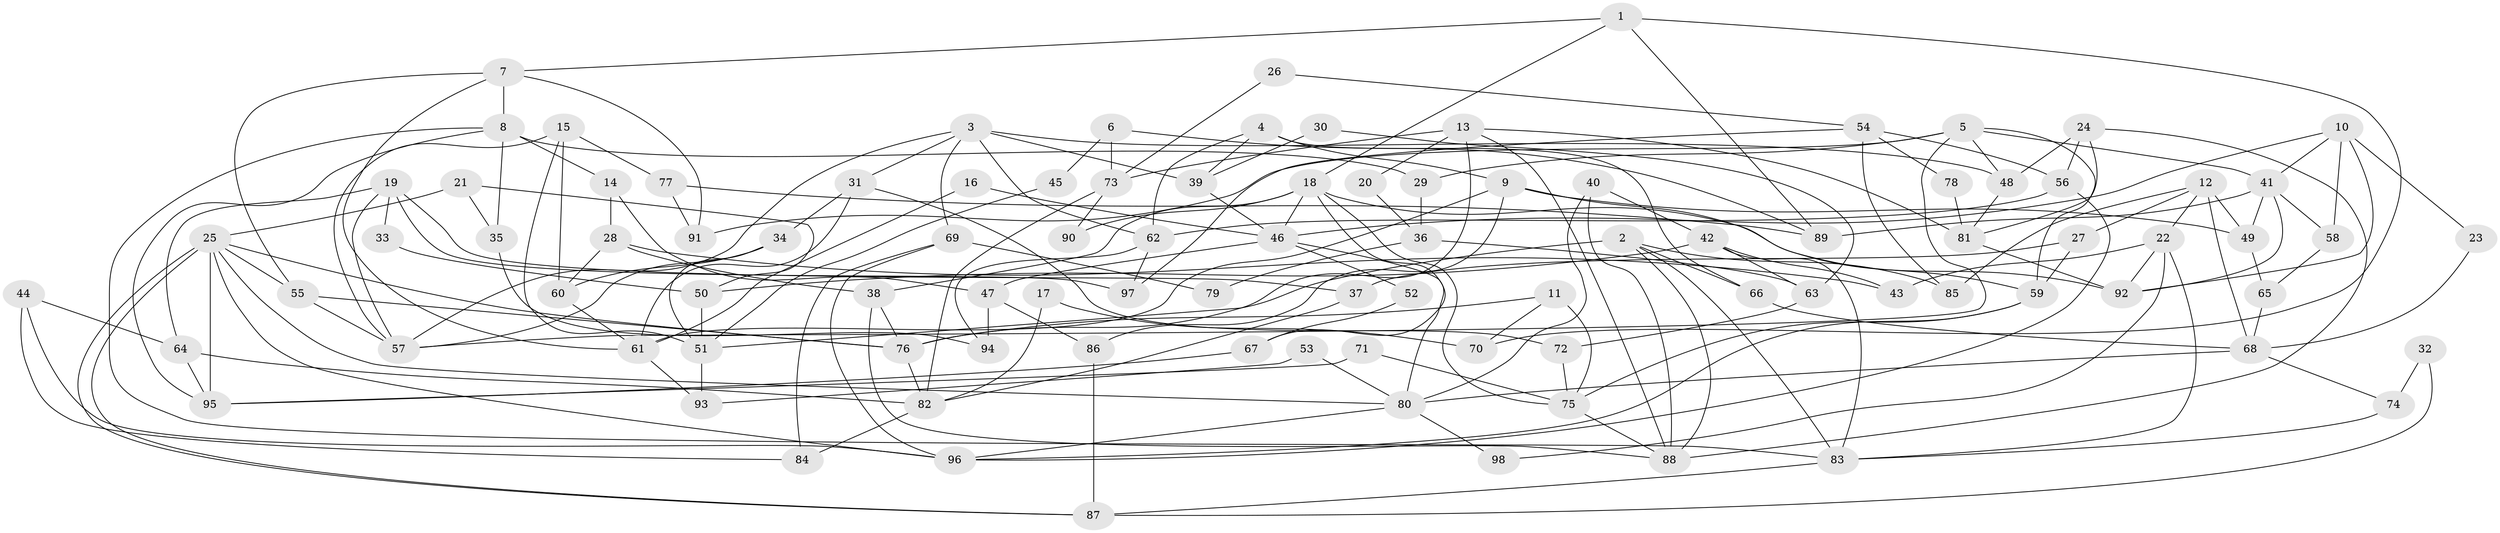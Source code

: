 // Generated by graph-tools (version 1.1) at 2025/15/03/09/25 04:15:12]
// undirected, 98 vertices, 196 edges
graph export_dot {
graph [start="1"]
  node [color=gray90,style=filled];
  1;
  2;
  3;
  4;
  5;
  6;
  7;
  8;
  9;
  10;
  11;
  12;
  13;
  14;
  15;
  16;
  17;
  18;
  19;
  20;
  21;
  22;
  23;
  24;
  25;
  26;
  27;
  28;
  29;
  30;
  31;
  32;
  33;
  34;
  35;
  36;
  37;
  38;
  39;
  40;
  41;
  42;
  43;
  44;
  45;
  46;
  47;
  48;
  49;
  50;
  51;
  52;
  53;
  54;
  55;
  56;
  57;
  58;
  59;
  60;
  61;
  62;
  63;
  64;
  65;
  66;
  67;
  68;
  69;
  70;
  71;
  72;
  73;
  74;
  75;
  76;
  77;
  78;
  79;
  80;
  81;
  82;
  83;
  84;
  85;
  86;
  87;
  88;
  89;
  90;
  91;
  92;
  93;
  94;
  95;
  96;
  97;
  98;
  1 -- 7;
  1 -- 18;
  1 -- 70;
  1 -- 89;
  2 -- 88;
  2 -- 85;
  2 -- 51;
  2 -- 66;
  2 -- 83;
  3 -- 62;
  3 -- 57;
  3 -- 31;
  3 -- 39;
  3 -- 48;
  3 -- 69;
  4 -- 9;
  4 -- 66;
  4 -- 39;
  4 -- 62;
  5 -- 41;
  5 -- 48;
  5 -- 29;
  5 -- 57;
  5 -- 59;
  5 -- 91;
  6 -- 73;
  6 -- 89;
  6 -- 45;
  7 -- 55;
  7 -- 91;
  7 -- 8;
  7 -- 61;
  8 -- 95;
  8 -- 14;
  8 -- 29;
  8 -- 35;
  8 -- 83;
  9 -- 61;
  9 -- 59;
  9 -- 49;
  9 -- 86;
  10 -- 92;
  10 -- 46;
  10 -- 23;
  10 -- 41;
  10 -- 58;
  11 -- 75;
  11 -- 76;
  11 -- 70;
  12 -- 22;
  12 -- 68;
  12 -- 27;
  12 -- 49;
  12 -- 85;
  13 -- 76;
  13 -- 81;
  13 -- 20;
  13 -- 73;
  13 -- 88;
  14 -- 28;
  14 -- 47;
  15 -- 51;
  15 -- 57;
  15 -- 60;
  15 -- 77;
  16 -- 61;
  16 -- 46;
  17 -- 70;
  17 -- 82;
  18 -- 38;
  18 -- 46;
  18 -- 67;
  18 -- 75;
  18 -- 90;
  18 -- 92;
  19 -- 64;
  19 -- 57;
  19 -- 33;
  19 -- 37;
  19 -- 97;
  20 -- 36;
  21 -- 25;
  21 -- 35;
  21 -- 50;
  22 -- 83;
  22 -- 92;
  22 -- 43;
  22 -- 98;
  23 -- 68;
  24 -- 48;
  24 -- 88;
  24 -- 56;
  24 -- 81;
  25 -- 80;
  25 -- 87;
  25 -- 87;
  25 -- 55;
  25 -- 76;
  25 -- 95;
  25 -- 96;
  26 -- 54;
  26 -- 73;
  27 -- 59;
  27 -- 37;
  28 -- 60;
  28 -- 43;
  28 -- 38;
  29 -- 36;
  30 -- 63;
  30 -- 39;
  31 -- 61;
  31 -- 34;
  31 -- 72;
  32 -- 87;
  32 -- 74;
  33 -- 50;
  34 -- 57;
  34 -- 51;
  34 -- 60;
  35 -- 94;
  36 -- 63;
  36 -- 79;
  37 -- 82;
  38 -- 88;
  38 -- 76;
  39 -- 46;
  40 -- 88;
  40 -- 42;
  40 -- 80;
  41 -- 49;
  41 -- 58;
  41 -- 89;
  41 -- 92;
  42 -- 83;
  42 -- 50;
  42 -- 43;
  42 -- 63;
  44 -- 96;
  44 -- 84;
  44 -- 64;
  45 -- 51;
  46 -- 47;
  46 -- 52;
  46 -- 80;
  47 -- 86;
  47 -- 94;
  48 -- 81;
  49 -- 65;
  50 -- 51;
  51 -- 93;
  52 -- 67;
  53 -- 93;
  53 -- 80;
  54 -- 56;
  54 -- 97;
  54 -- 78;
  54 -- 85;
  55 -- 76;
  55 -- 57;
  56 -- 96;
  56 -- 62;
  58 -- 65;
  59 -- 96;
  59 -- 75;
  60 -- 61;
  61 -- 93;
  62 -- 94;
  62 -- 97;
  63 -- 72;
  64 -- 82;
  64 -- 95;
  65 -- 68;
  66 -- 68;
  67 -- 95;
  68 -- 80;
  68 -- 74;
  69 -- 96;
  69 -- 79;
  69 -- 84;
  71 -- 95;
  71 -- 75;
  72 -- 75;
  73 -- 82;
  73 -- 90;
  74 -- 83;
  75 -- 88;
  76 -- 82;
  77 -- 89;
  77 -- 91;
  78 -- 81;
  80 -- 96;
  80 -- 98;
  81 -- 92;
  82 -- 84;
  83 -- 87;
  86 -- 87;
}

